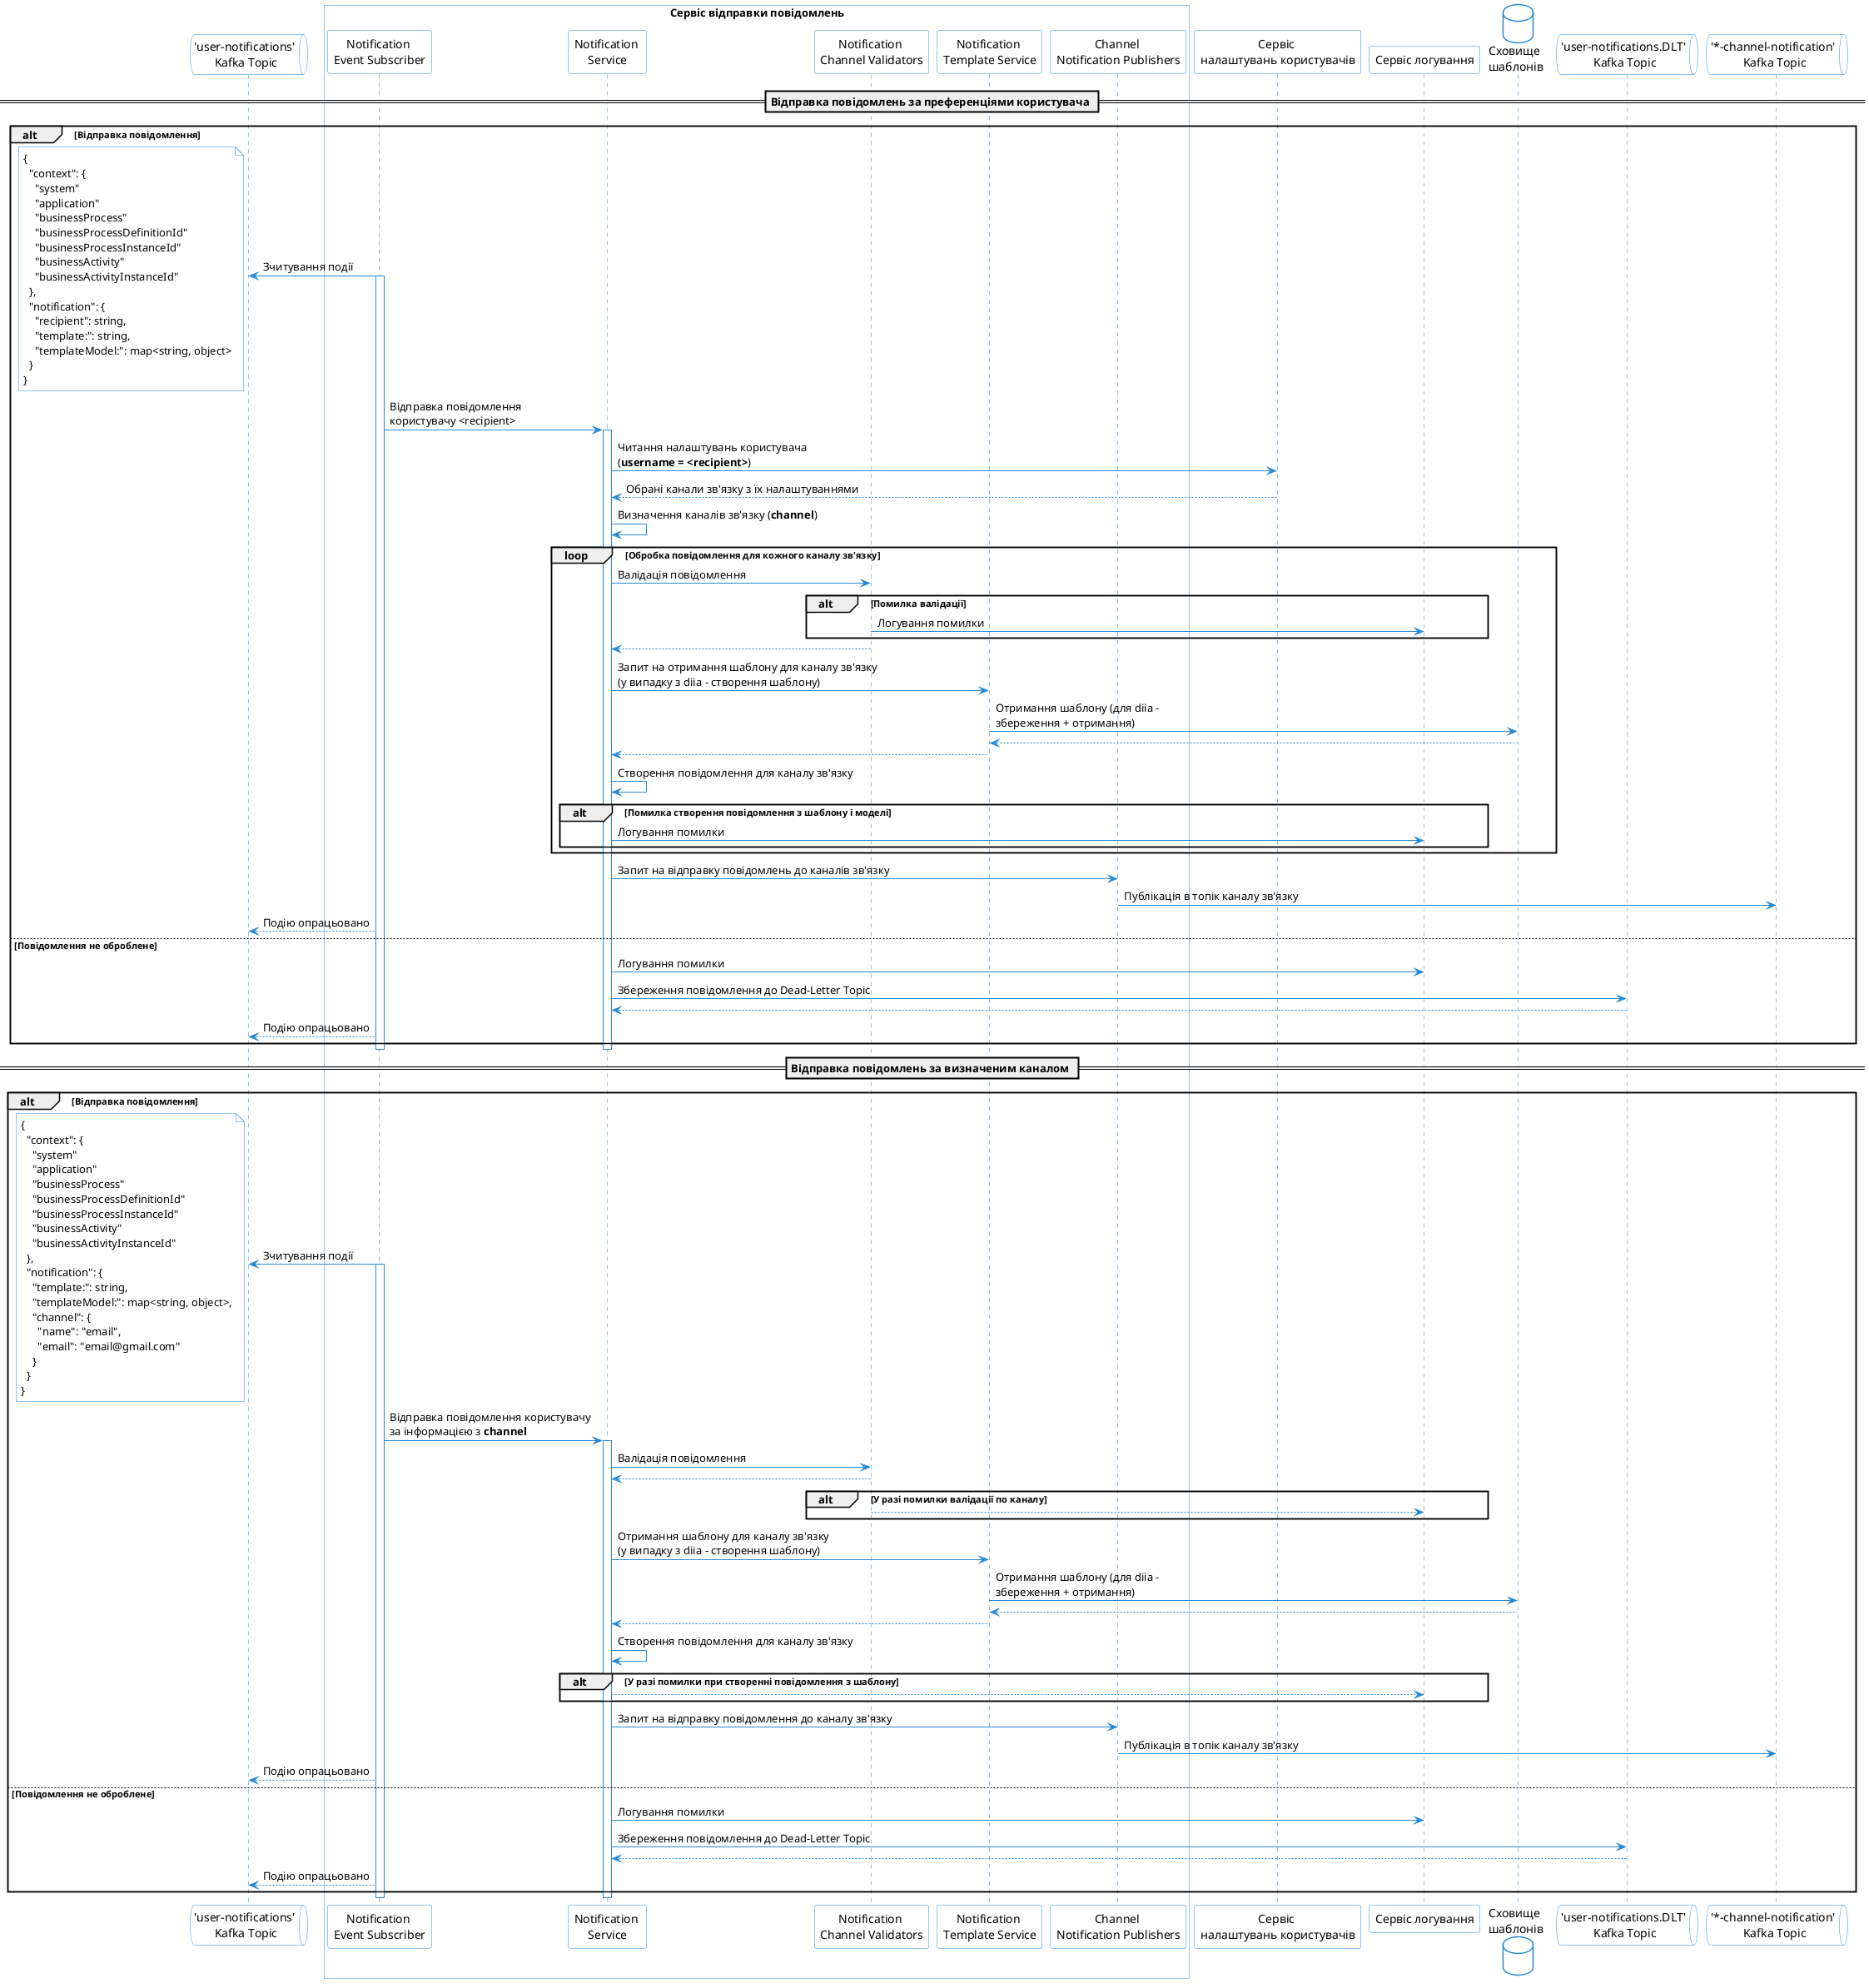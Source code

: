 @startuml
skinparam shadowing false
skinparam DatabaseBackgroundColor white
skinparam DatabaseBorderColor #2688d4
skinparam QueueBackgroundColor white
skinparam QueueBorderColor #2688d4
skinparam NoteBackgroundColor white
skinparam NoteBorderColor #2688d4
skinparam sequence {
    ArrowColor #2688d4
    ActorBorderColor #2688d4
    LifeLineBorderColor #2688d4
    ParticipantBorderColor #2688d4
    ParticipantBackgroundColor white
    BoxBorderColor #2688d4
    BoxBackgroundColor white
}

queue "'user-notifications'\n Kafka Topic" as user_notifications_kafka_topic

box "Сервіс відправки повідомлень"
  participant "Notification \nEvent Subscriber" as notification_kafka_subscriber
  participant "Notification \nService" as notification_service
  participant "Notification \nChannel Validators" as notification_channel_validators
  participant "Notification \nTemplate Service" as notification_template_service
  participant "Channel \nNotification Publishers" as channel_notification_publishers
end box

participant "Сервіс \nналаштувань користувачів" as user_settings_service
participant "Сервіс логування" as logging_service
database "Сховище \nшаблонів" as template_db

queue "'user-notifications.DLT'\n Kafka Topic" as user_notifications_dlt_kafka_topic
queue "'*-channel-notification'\n Kafka Topic" as channel_notification_topics

== Відправка повідомлень за преференціями користувача ==
alt Відправка повідомлення
notification_kafka_subscriber -> user_notifications_kafka_topic: Зчитування події
    note left
      {
        "context": {
          "system"
          "application"
          "businessProcess"
          "businessProcessDefinitionId"
          "businessProcessInstanceId"
          "businessActivity"
          "businessActivityInstanceId"
        },
        "notification": {
          "recipient": string,
          "template:": string,
          "templateModel:": map<string, object>
        }
      }
    end note
activate notification_kafka_subscriber
notification_kafka_subscriber -> notification_service: Відправка повідомлення \nкористувачу <recipient>
activate notification_service
  notification_service -> user_settings_service: Читання налаштувань користувача \n(**username = <recipient>**)
  user_settings_service --> notification_service: Обрані канали зв'язку з їх налаштуваннями
  notification_service -> notification_service: Визначення каналів зв'язку (**channel**)
  loop Обробка повідомлення для кожного каналу зв'язку
  notification_service -> notification_channel_validators: Валідація повідомлення
  alt Помилка валідації
    notification_channel_validators -> logging_service: Логування помилки
  end
  notification_channel_validators --> notification_service
  notification_service -> notification_template_service: Запит на отримання шаблону для каналу зв'язку \n(у випадку з diia - створення шаблону)
  notification_template_service -> template_db: Отримання шаблону (для diia -\nзбереження + отримання)
  template_db --> notification_template_service
  notification_template_service --> notification_service
  notification_service -> notification_service: Створення повідомлення для каналу зв'язку
  alt Помилка створення повідомлення з шаблону і моделі
    notification_service -> logging_service: Логування помилки
  end
  end
  notification_service -> channel_notification_publishers: Запит на відправку повідомлень до каналів зв'язку
  channel_notification_publishers -> channel_notification_topics: Публікація в топік каналу зв'язку
  notification_kafka_subscriber --> user_notifications_kafka_topic: Подію опрацьовано
else Повідомлення не оброблене
  notification_service -> logging_service: Логування помилки
  notification_service -> user_notifications_dlt_kafka_topic: Збереження повідомлення до Dead-Letter Topic
  user_notifications_dlt_kafka_topic --> notification_service
  notification_kafka_subscriber --> user_notifications_kafka_topic: Подію опрацьовано
end
deactivate notification_service
deactivate notification_kafka_subscriber

== Відправка повідомлень за визначеним каналом ==
alt Відправка повідомлення
notification_kafka_subscriber -> user_notifications_kafka_topic: Зчитування події
    note left
      {
        "context": {
          "system"
          "application"
          "businessProcess"
          "businessProcessDefinitionId"
          "businessProcessInstanceId"
          "businessActivity"
          "businessActivityInstanceId"
        },
        "notification": {
          "template:": string,
          "templateModel:": map<string, object>,
          "channel": {
            "name": "email",
            "email": "email@gmail.com"
          }
        }
      }
    end note
activate notification_kafka_subscriber
notification_kafka_subscriber -> notification_service: Відправка повідомлення користувачу \nза інформацією з **channel**
activate notification_service
  notification_service -> notification_channel_validators: Валідація повідомлення
  notification_channel_validators --> notification_service
    alt У разі помилки валідації по каналу
      notification_channel_validators --> logging_service
    end
  notification_service -> notification_template_service: Отримання шаблону для каналу зв'язку \n(у випадку з diia - створення шаблону)
  notification_template_service -> template_db: Отримання шаблону (для diia -\nзбереження + отримання)
  template_db --> notification_template_service
  notification_template_service --> notification_service
  notification_service -> notification_service: Створення повідомлення для каналу зв'язку
    alt У разі помилки при створенні повідомлення з шаблону
      notification_service --> logging_service
    end
  notification_service -> channel_notification_publishers: Запит на відправку повідомлення до каналу зв'язку
  channel_notification_publishers -> channel_notification_topics: Публікація в топік каналу зв'язку
  notification_kafka_subscriber --> user_notifications_kafka_topic: Подію опрацьовано
else Повідомлення не оброблене
  notification_service -> logging_service: Логування помилки
  notification_service -> user_notifications_dlt_kafka_topic: Збереження повідомлення до Dead-Letter Topic
  user_notifications_dlt_kafka_topic --> notification_service
  notification_kafka_subscriber --> user_notifications_kafka_topic: Подію опрацьовано
end
deactivate notification_service
deactivate notification_kafka_subscriber
@enduml
